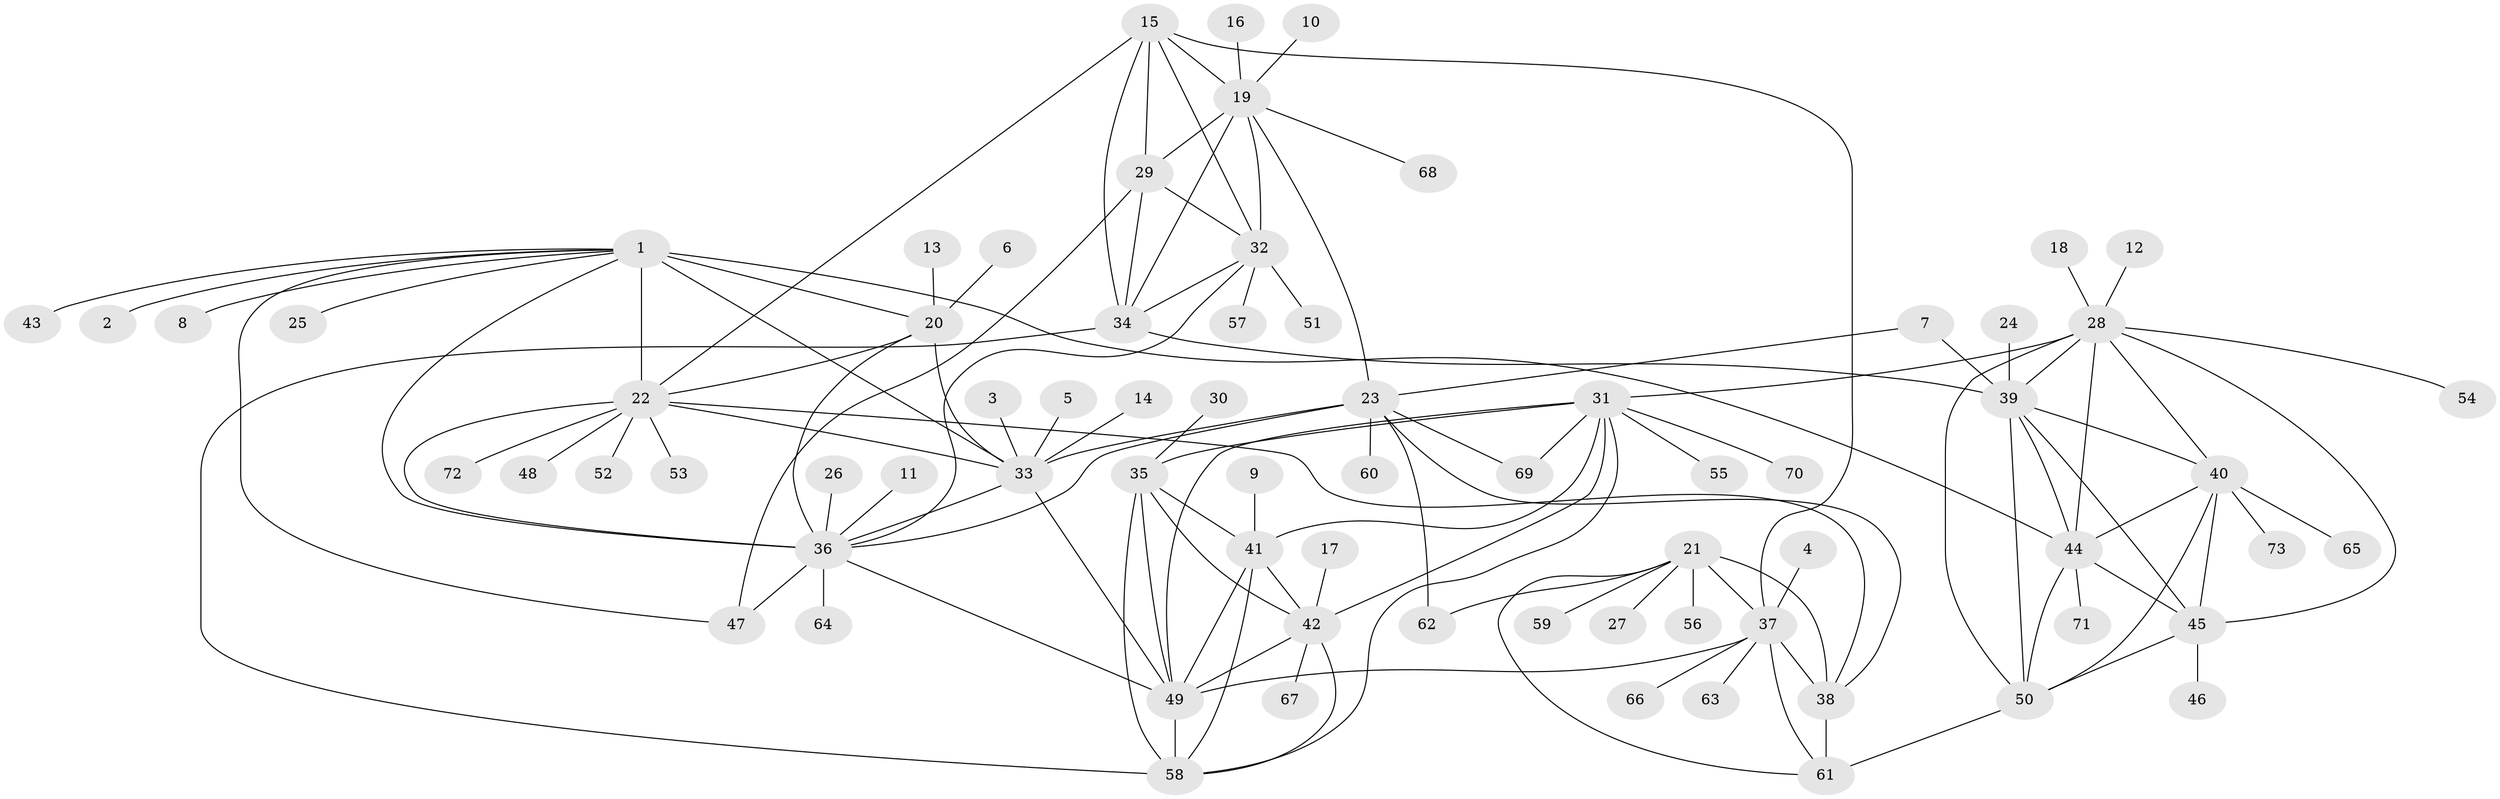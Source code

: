 // original degree distribution, {8: 0.0410958904109589, 10: 0.04794520547945205, 14: 0.00684931506849315, 9: 0.06164383561643835, 11: 0.0136986301369863, 13: 0.0136986301369863, 6: 0.02054794520547945, 7: 0.03424657534246575, 12: 0.00684931506849315, 1: 0.5684931506849316, 3: 0.0410958904109589, 2: 0.13013698630136986, 4: 0.00684931506849315, 5: 0.00684931506849315}
// Generated by graph-tools (version 1.1) at 2025/26/03/09/25 03:26:42]
// undirected, 73 vertices, 123 edges
graph export_dot {
graph [start="1"]
  node [color=gray90,style=filled];
  1;
  2;
  3;
  4;
  5;
  6;
  7;
  8;
  9;
  10;
  11;
  12;
  13;
  14;
  15;
  16;
  17;
  18;
  19;
  20;
  21;
  22;
  23;
  24;
  25;
  26;
  27;
  28;
  29;
  30;
  31;
  32;
  33;
  34;
  35;
  36;
  37;
  38;
  39;
  40;
  41;
  42;
  43;
  44;
  45;
  46;
  47;
  48;
  49;
  50;
  51;
  52;
  53;
  54;
  55;
  56;
  57;
  58;
  59;
  60;
  61;
  62;
  63;
  64;
  65;
  66;
  67;
  68;
  69;
  70;
  71;
  72;
  73;
  1 -- 2 [weight=1.0];
  1 -- 8 [weight=1.0];
  1 -- 20 [weight=3.0];
  1 -- 22 [weight=3.0];
  1 -- 25 [weight=1.0];
  1 -- 33 [weight=3.0];
  1 -- 36 [weight=3.0];
  1 -- 43 [weight=1.0];
  1 -- 44 [weight=1.0];
  1 -- 47 [weight=1.0];
  3 -- 33 [weight=1.0];
  4 -- 37 [weight=1.0];
  5 -- 33 [weight=1.0];
  6 -- 20 [weight=1.0];
  7 -- 23 [weight=1.0];
  7 -- 39 [weight=1.0];
  9 -- 41 [weight=1.0];
  10 -- 19 [weight=1.0];
  11 -- 36 [weight=1.0];
  12 -- 28 [weight=1.0];
  13 -- 20 [weight=1.0];
  14 -- 33 [weight=1.0];
  15 -- 19 [weight=2.0];
  15 -- 22 [weight=1.0];
  15 -- 29 [weight=2.0];
  15 -- 32 [weight=1.0];
  15 -- 34 [weight=1.0];
  15 -- 37 [weight=1.0];
  16 -- 19 [weight=1.0];
  17 -- 42 [weight=1.0];
  18 -- 28 [weight=1.0];
  19 -- 23 [weight=1.0];
  19 -- 29 [weight=4.0];
  19 -- 32 [weight=2.0];
  19 -- 34 [weight=2.0];
  19 -- 68 [weight=1.0];
  20 -- 22 [weight=1.0];
  20 -- 33 [weight=1.0];
  20 -- 36 [weight=1.0];
  21 -- 27 [weight=1.0];
  21 -- 37 [weight=2.0];
  21 -- 38 [weight=6.0];
  21 -- 56 [weight=1.0];
  21 -- 59 [weight=1.0];
  21 -- 61 [weight=2.0];
  21 -- 62 [weight=1.0];
  22 -- 33 [weight=1.0];
  22 -- 36 [weight=1.0];
  22 -- 38 [weight=1.0];
  22 -- 48 [weight=1.0];
  22 -- 52 [weight=1.0];
  22 -- 53 [weight=1.0];
  22 -- 72 [weight=1.0];
  23 -- 33 [weight=2.0];
  23 -- 36 [weight=1.0];
  23 -- 38 [weight=1.0];
  23 -- 60 [weight=1.0];
  23 -- 62 [weight=1.0];
  23 -- 69 [weight=1.0];
  24 -- 39 [weight=1.0];
  26 -- 36 [weight=1.0];
  28 -- 31 [weight=1.0];
  28 -- 39 [weight=1.0];
  28 -- 40 [weight=1.0];
  28 -- 44 [weight=1.0];
  28 -- 45 [weight=1.0];
  28 -- 50 [weight=2.0];
  28 -- 54 [weight=1.0];
  29 -- 32 [weight=2.0];
  29 -- 34 [weight=2.0];
  29 -- 47 [weight=1.0];
  30 -- 35 [weight=1.0];
  31 -- 35 [weight=1.0];
  31 -- 41 [weight=1.0];
  31 -- 42 [weight=1.0];
  31 -- 49 [weight=2.0];
  31 -- 55 [weight=1.0];
  31 -- 58 [weight=1.0];
  31 -- 69 [weight=1.0];
  31 -- 70 [weight=1.0];
  32 -- 34 [weight=1.0];
  32 -- 36 [weight=1.0];
  32 -- 51 [weight=1.0];
  32 -- 57 [weight=1.0];
  33 -- 36 [weight=1.0];
  33 -- 49 [weight=1.0];
  34 -- 39 [weight=1.0];
  34 -- 58 [weight=1.0];
  35 -- 41 [weight=1.0];
  35 -- 42 [weight=1.0];
  35 -- 49 [weight=2.0];
  35 -- 58 [weight=1.0];
  36 -- 47 [weight=1.0];
  36 -- 49 [weight=1.0];
  36 -- 64 [weight=1.0];
  37 -- 38 [weight=3.0];
  37 -- 49 [weight=1.0];
  37 -- 61 [weight=1.0];
  37 -- 63 [weight=1.0];
  37 -- 66 [weight=1.0];
  38 -- 61 [weight=3.0];
  39 -- 40 [weight=1.0];
  39 -- 44 [weight=1.0];
  39 -- 45 [weight=1.0];
  39 -- 50 [weight=2.0];
  40 -- 44 [weight=1.0];
  40 -- 45 [weight=1.0];
  40 -- 50 [weight=2.0];
  40 -- 65 [weight=1.0];
  40 -- 73 [weight=1.0];
  41 -- 42 [weight=1.0];
  41 -- 49 [weight=2.0];
  41 -- 58 [weight=1.0];
  42 -- 49 [weight=2.0];
  42 -- 58 [weight=1.0];
  42 -- 67 [weight=1.0];
  44 -- 45 [weight=1.0];
  44 -- 50 [weight=2.0];
  44 -- 71 [weight=1.0];
  45 -- 46 [weight=1.0];
  45 -- 50 [weight=2.0];
  49 -- 58 [weight=2.0];
  50 -- 61 [weight=1.0];
}
